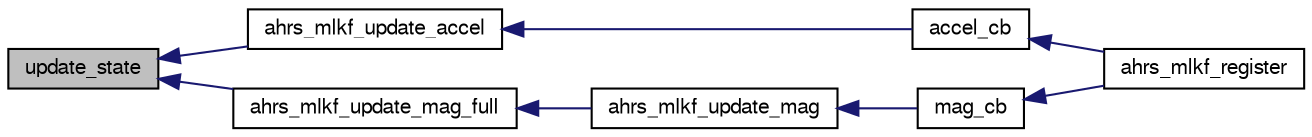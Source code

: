 digraph "update_state"
{
  edge [fontname="FreeSans",fontsize="10",labelfontname="FreeSans",labelfontsize="10"];
  node [fontname="FreeSans",fontsize="10",shape=record];
  rankdir="LR";
  Node1 [label="update_state",height=0.2,width=0.4,color="black", fillcolor="grey75", style="filled", fontcolor="black"];
  Node1 -> Node2 [dir="back",color="midnightblue",fontsize="10",style="solid",fontname="FreeSans"];
  Node2 [label="ahrs_mlkf_update_accel",height=0.2,width=0.4,color="black", fillcolor="white", style="filled",URL="$ahrs__float__mlkf_8h.html#a49d6b43615e971ee5f098c86c2cf0edb"];
  Node2 -> Node3 [dir="back",color="midnightblue",fontsize="10",style="solid",fontname="FreeSans"];
  Node3 [label="accel_cb",height=0.2,width=0.4,color="black", fillcolor="white", style="filled",URL="$ahrs__float__mlkf__wrapper_8c.html#aacd6b1869f263f90a6f1fbe777a87793"];
  Node3 -> Node4 [dir="back",color="midnightblue",fontsize="10",style="solid",fontname="FreeSans"];
  Node4 [label="ahrs_mlkf_register",height=0.2,width=0.4,color="black", fillcolor="white", style="filled",URL="$ahrs__float__mlkf__wrapper_8h.html#adf9165ad7440f11e3dae35391f5844d6"];
  Node1 -> Node5 [dir="back",color="midnightblue",fontsize="10",style="solid",fontname="FreeSans"];
  Node5 [label="ahrs_mlkf_update_mag_full",height=0.2,width=0.4,color="black", fillcolor="white", style="filled",URL="$ahrs__float__mlkf_8h.html#a7bb2235206c421516cfa4884d287fc65"];
  Node5 -> Node6 [dir="back",color="midnightblue",fontsize="10",style="solid",fontname="FreeSans"];
  Node6 [label="ahrs_mlkf_update_mag",height=0.2,width=0.4,color="black", fillcolor="white", style="filled",URL="$ahrs__float__mlkf_8h.html#a00e729bc2030aaee57ec7be58f58f569"];
  Node6 -> Node7 [dir="back",color="midnightblue",fontsize="10",style="solid",fontname="FreeSans"];
  Node7 [label="mag_cb",height=0.2,width=0.4,color="black", fillcolor="white", style="filled",URL="$ahrs__float__mlkf__wrapper_8c.html#a49cc1e545848b85016af530049991c02"];
  Node7 -> Node4 [dir="back",color="midnightblue",fontsize="10",style="solid",fontname="FreeSans"];
}
